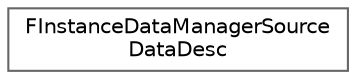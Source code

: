 digraph "Graphical Class Hierarchy"
{
 // INTERACTIVE_SVG=YES
 // LATEX_PDF_SIZE
  bgcolor="transparent";
  edge [fontname=Helvetica,fontsize=10,labelfontname=Helvetica,labelfontsize=10];
  node [fontname=Helvetica,fontsize=10,shape=box,height=0.2,width=0.4];
  rankdir="LR";
  Node0 [id="Node000000",label="FInstanceDataManagerSource\lDataDesc",height=0.2,width=0.4,color="grey40", fillcolor="white", style="filled",URL="$d8/d80/structFInstanceDataManagerSourceDataDesc.html",tooltip="Data descriptor representing the component state abstracting the UPrimitiveComponent,..."];
}

